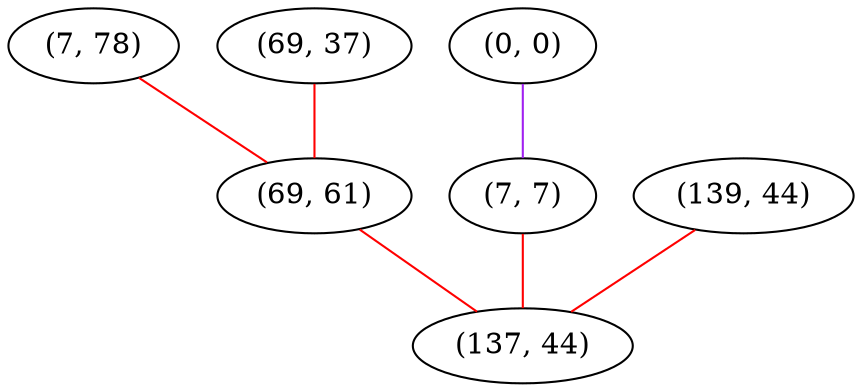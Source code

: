 graph "" {
"(7, 78)";
"(0, 0)";
"(69, 37)";
"(7, 7)";
"(139, 44)";
"(69, 61)";
"(137, 44)";
"(7, 78)" -- "(69, 61)"  [color=red, key=0, weight=1];
"(0, 0)" -- "(7, 7)"  [color=purple, key=0, weight=4];
"(69, 37)" -- "(69, 61)"  [color=red, key=0, weight=1];
"(7, 7)" -- "(137, 44)"  [color=red, key=0, weight=1];
"(139, 44)" -- "(137, 44)"  [color=red, key=0, weight=1];
"(69, 61)" -- "(137, 44)"  [color=red, key=0, weight=1];
}
